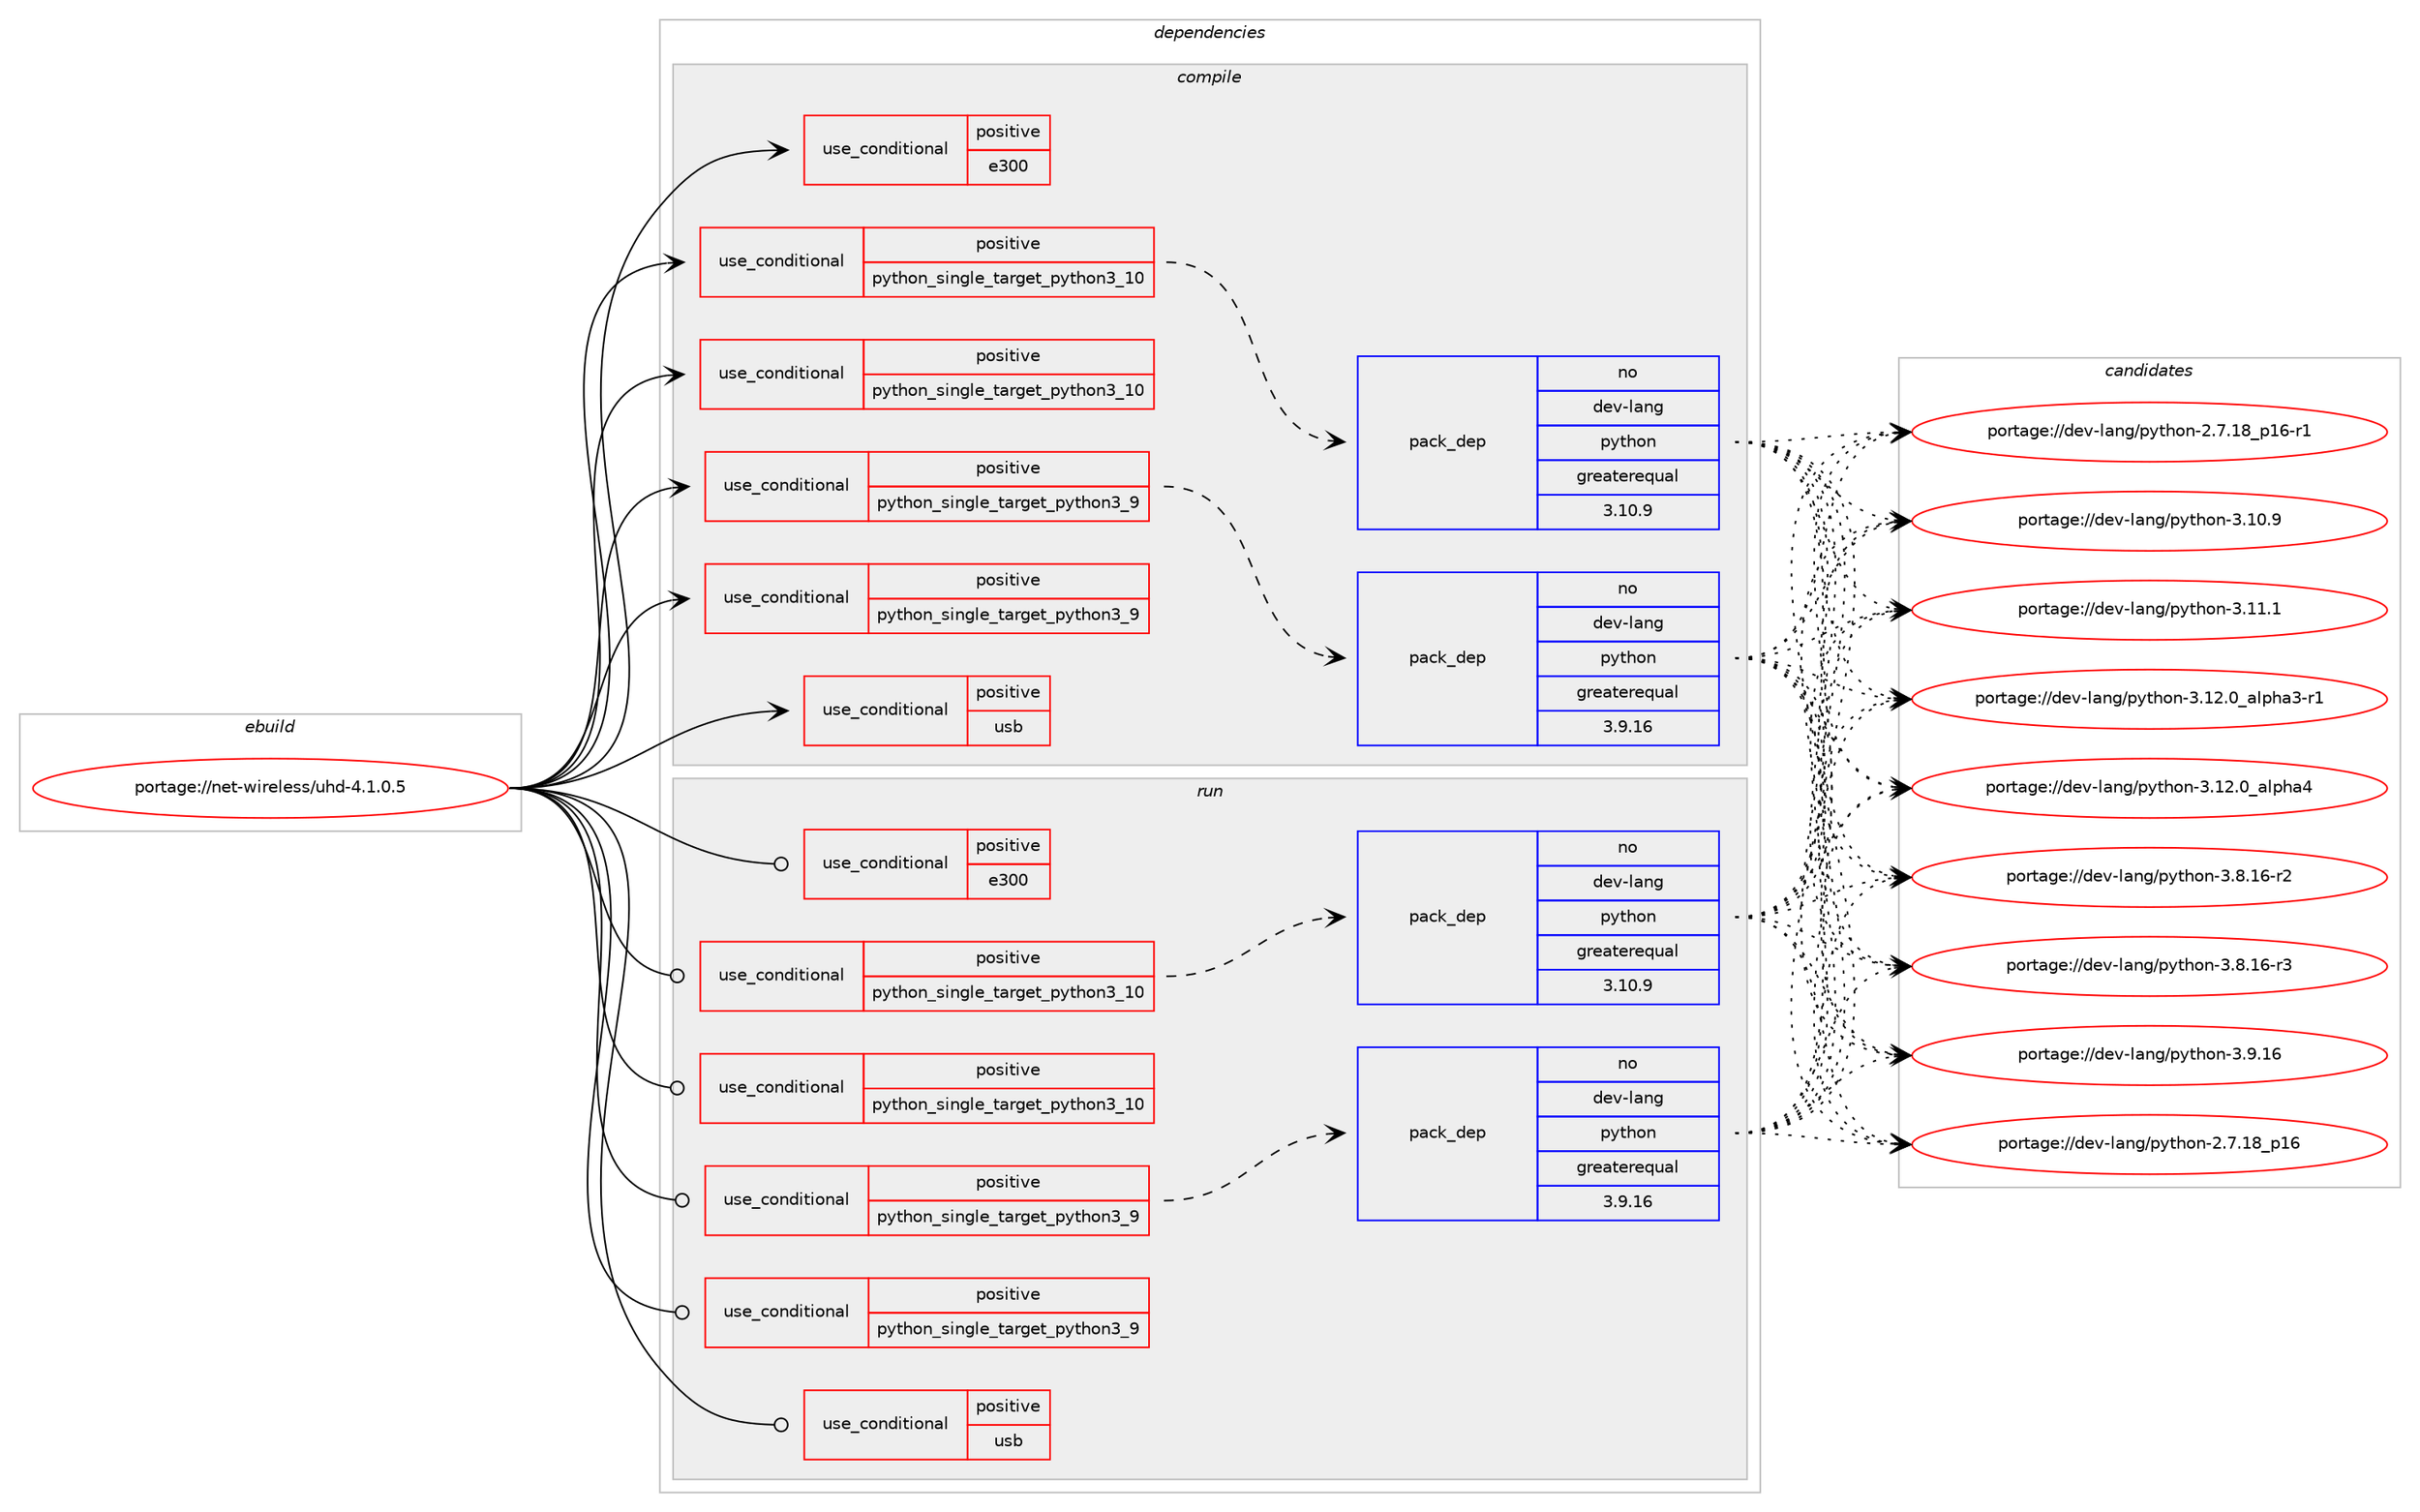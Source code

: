 digraph prolog {

# *************
# Graph options
# *************

newrank=true;
concentrate=true;
compound=true;
graph [rankdir=LR,fontname=Helvetica,fontsize=10,ranksep=1.5];#, ranksep=2.5, nodesep=0.2];
edge  [arrowhead=vee];
node  [fontname=Helvetica,fontsize=10];

# **********
# The ebuild
# **********

subgraph cluster_leftcol {
color=gray;
rank=same;
label=<<i>ebuild</i>>;
id [label="portage://net-wireless/uhd-4.1.0.5", color=red, width=4, href="../net-wireless/uhd-4.1.0.5.svg"];
}

# ****************
# The dependencies
# ****************

subgraph cluster_midcol {
color=gray;
label=<<i>dependencies</i>>;
subgraph cluster_compile {
fillcolor="#eeeeee";
style=filled;
label=<<i>compile</i>>;
subgraph cond932 {
dependency1479 [label=<<TABLE BORDER="0" CELLBORDER="1" CELLSPACING="0" CELLPADDING="4"><TR><TD ROWSPAN="3" CELLPADDING="10">use_conditional</TD></TR><TR><TD>positive</TD></TR><TR><TD>e300</TD></TR></TABLE>>, shape=none, color=red];
# *** BEGIN UNKNOWN DEPENDENCY TYPE (TODO) ***
# dependency1479 -> package_dependency(portage://net-wireless/uhd-4.1.0.5,install,no,virtual,udev,none,[,,],[],[])
# *** END UNKNOWN DEPENDENCY TYPE (TODO) ***

}
id:e -> dependency1479:w [weight=20,style="solid",arrowhead="vee"];
subgraph cond933 {
dependency1480 [label=<<TABLE BORDER="0" CELLBORDER="1" CELLSPACING="0" CELLPADDING="4"><TR><TD ROWSPAN="3" CELLPADDING="10">use_conditional</TD></TR><TR><TD>positive</TD></TR><TR><TD>python_single_target_python3_10</TD></TR></TABLE>>, shape=none, color=red];
subgraph pack517 {
dependency1481 [label=<<TABLE BORDER="0" CELLBORDER="1" CELLSPACING="0" CELLPADDING="4" WIDTH="220"><TR><TD ROWSPAN="6" CELLPADDING="30">pack_dep</TD></TR><TR><TD WIDTH="110">no</TD></TR><TR><TD>dev-lang</TD></TR><TR><TD>python</TD></TR><TR><TD>greaterequal</TD></TR><TR><TD>3.10.9</TD></TR></TABLE>>, shape=none, color=blue];
}
dependency1480:e -> dependency1481:w [weight=20,style="dashed",arrowhead="vee"];
}
id:e -> dependency1480:w [weight=20,style="solid",arrowhead="vee"];
subgraph cond934 {
dependency1482 [label=<<TABLE BORDER="0" CELLBORDER="1" CELLSPACING="0" CELLPADDING="4"><TR><TD ROWSPAN="3" CELLPADDING="10">use_conditional</TD></TR><TR><TD>positive</TD></TR><TR><TD>python_single_target_python3_10</TD></TR></TABLE>>, shape=none, color=red];
# *** BEGIN UNKNOWN DEPENDENCY TYPE (TODO) ***
# dependency1482 -> package_dependency(portage://net-wireless/uhd-4.1.0.5,install,no,dev-python,numpy,none,[,,],[],[use(enable(python_targets_python3_10),negative)])
# *** END UNKNOWN DEPENDENCY TYPE (TODO) ***

# *** BEGIN UNKNOWN DEPENDENCY TYPE (TODO) ***
# dependency1482 -> package_dependency(portage://net-wireless/uhd-4.1.0.5,install,no,dev-python,requests,none,[,,],[],[use(enable(python_targets_python3_10),negative)])
# *** END UNKNOWN DEPENDENCY TYPE (TODO) ***

}
id:e -> dependency1482:w [weight=20,style="solid",arrowhead="vee"];
subgraph cond935 {
dependency1483 [label=<<TABLE BORDER="0" CELLBORDER="1" CELLSPACING="0" CELLPADDING="4"><TR><TD ROWSPAN="3" CELLPADDING="10">use_conditional</TD></TR><TR><TD>positive</TD></TR><TR><TD>python_single_target_python3_9</TD></TR></TABLE>>, shape=none, color=red];
subgraph pack518 {
dependency1484 [label=<<TABLE BORDER="0" CELLBORDER="1" CELLSPACING="0" CELLPADDING="4" WIDTH="220"><TR><TD ROWSPAN="6" CELLPADDING="30">pack_dep</TD></TR><TR><TD WIDTH="110">no</TD></TR><TR><TD>dev-lang</TD></TR><TR><TD>python</TD></TR><TR><TD>greaterequal</TD></TR><TR><TD>3.9.16</TD></TR></TABLE>>, shape=none, color=blue];
}
dependency1483:e -> dependency1484:w [weight=20,style="dashed",arrowhead="vee"];
}
id:e -> dependency1483:w [weight=20,style="solid",arrowhead="vee"];
subgraph cond936 {
dependency1485 [label=<<TABLE BORDER="0" CELLBORDER="1" CELLSPACING="0" CELLPADDING="4"><TR><TD ROWSPAN="3" CELLPADDING="10">use_conditional</TD></TR><TR><TD>positive</TD></TR><TR><TD>python_single_target_python3_9</TD></TR></TABLE>>, shape=none, color=red];
# *** BEGIN UNKNOWN DEPENDENCY TYPE (TODO) ***
# dependency1485 -> package_dependency(portage://net-wireless/uhd-4.1.0.5,install,no,dev-python,numpy,none,[,,],[],[use(enable(python_targets_python3_9),negative)])
# *** END UNKNOWN DEPENDENCY TYPE (TODO) ***

# *** BEGIN UNKNOWN DEPENDENCY TYPE (TODO) ***
# dependency1485 -> package_dependency(portage://net-wireless/uhd-4.1.0.5,install,no,dev-python,requests,none,[,,],[],[use(enable(python_targets_python3_9),negative)])
# *** END UNKNOWN DEPENDENCY TYPE (TODO) ***

}
id:e -> dependency1485:w [weight=20,style="solid",arrowhead="vee"];
subgraph cond937 {
dependency1486 [label=<<TABLE BORDER="0" CELLBORDER="1" CELLSPACING="0" CELLPADDING="4"><TR><TD ROWSPAN="3" CELLPADDING="10">use_conditional</TD></TR><TR><TD>positive</TD></TR><TR><TD>usb</TD></TR></TABLE>>, shape=none, color=red];
# *** BEGIN UNKNOWN DEPENDENCY TYPE (TODO) ***
# dependency1486 -> package_dependency(portage://net-wireless/uhd-4.1.0.5,install,no,virtual,libusb,none,[,,],[slot(1)],[])
# *** END UNKNOWN DEPENDENCY TYPE (TODO) ***

}
id:e -> dependency1486:w [weight=20,style="solid",arrowhead="vee"];
# *** BEGIN UNKNOWN DEPENDENCY TYPE (TODO) ***
# id -> package_dependency(portage://net-wireless/uhd-4.1.0.5,install,no,dev-libs,boost,none,[,,],any_same_slot,[])
# *** END UNKNOWN DEPENDENCY TYPE (TODO) ***

# *** BEGIN UNKNOWN DEPENDENCY TYPE (TODO) ***
# id -> package_dependency(portage://net-wireless/uhd-4.1.0.5,install,no,sys-libs,ncurses,none,[,,],[slot(0),equal],[])
# *** END UNKNOWN DEPENDENCY TYPE (TODO) ***

}
subgraph cluster_compileandrun {
fillcolor="#eeeeee";
style=filled;
label=<<i>compile and run</i>>;
}
subgraph cluster_run {
fillcolor="#eeeeee";
style=filled;
label=<<i>run</i>>;
subgraph cond938 {
dependency1487 [label=<<TABLE BORDER="0" CELLBORDER="1" CELLSPACING="0" CELLPADDING="4"><TR><TD ROWSPAN="3" CELLPADDING="10">use_conditional</TD></TR><TR><TD>positive</TD></TR><TR><TD>e300</TD></TR></TABLE>>, shape=none, color=red];
# *** BEGIN UNKNOWN DEPENDENCY TYPE (TODO) ***
# dependency1487 -> package_dependency(portage://net-wireless/uhd-4.1.0.5,run,no,virtual,udev,none,[,,],[],[])
# *** END UNKNOWN DEPENDENCY TYPE (TODO) ***

}
id:e -> dependency1487:w [weight=20,style="solid",arrowhead="odot"];
subgraph cond939 {
dependency1488 [label=<<TABLE BORDER="0" CELLBORDER="1" CELLSPACING="0" CELLPADDING="4"><TR><TD ROWSPAN="3" CELLPADDING="10">use_conditional</TD></TR><TR><TD>positive</TD></TR><TR><TD>python_single_target_python3_10</TD></TR></TABLE>>, shape=none, color=red];
subgraph pack519 {
dependency1489 [label=<<TABLE BORDER="0" CELLBORDER="1" CELLSPACING="0" CELLPADDING="4" WIDTH="220"><TR><TD ROWSPAN="6" CELLPADDING="30">pack_dep</TD></TR><TR><TD WIDTH="110">no</TD></TR><TR><TD>dev-lang</TD></TR><TR><TD>python</TD></TR><TR><TD>greaterequal</TD></TR><TR><TD>3.10.9</TD></TR></TABLE>>, shape=none, color=blue];
}
dependency1488:e -> dependency1489:w [weight=20,style="dashed",arrowhead="vee"];
}
id:e -> dependency1488:w [weight=20,style="solid",arrowhead="odot"];
subgraph cond940 {
dependency1490 [label=<<TABLE BORDER="0" CELLBORDER="1" CELLSPACING="0" CELLPADDING="4"><TR><TD ROWSPAN="3" CELLPADDING="10">use_conditional</TD></TR><TR><TD>positive</TD></TR><TR><TD>python_single_target_python3_10</TD></TR></TABLE>>, shape=none, color=red];
# *** BEGIN UNKNOWN DEPENDENCY TYPE (TODO) ***
# dependency1490 -> package_dependency(portage://net-wireless/uhd-4.1.0.5,run,no,dev-python,numpy,none,[,,],[],[use(enable(python_targets_python3_10),negative)])
# *** END UNKNOWN DEPENDENCY TYPE (TODO) ***

# *** BEGIN UNKNOWN DEPENDENCY TYPE (TODO) ***
# dependency1490 -> package_dependency(portage://net-wireless/uhd-4.1.0.5,run,no,dev-python,requests,none,[,,],[],[use(enable(python_targets_python3_10),negative)])
# *** END UNKNOWN DEPENDENCY TYPE (TODO) ***

}
id:e -> dependency1490:w [weight=20,style="solid",arrowhead="odot"];
subgraph cond941 {
dependency1491 [label=<<TABLE BORDER="0" CELLBORDER="1" CELLSPACING="0" CELLPADDING="4"><TR><TD ROWSPAN="3" CELLPADDING="10">use_conditional</TD></TR><TR><TD>positive</TD></TR><TR><TD>python_single_target_python3_9</TD></TR></TABLE>>, shape=none, color=red];
subgraph pack520 {
dependency1492 [label=<<TABLE BORDER="0" CELLBORDER="1" CELLSPACING="0" CELLPADDING="4" WIDTH="220"><TR><TD ROWSPAN="6" CELLPADDING="30">pack_dep</TD></TR><TR><TD WIDTH="110">no</TD></TR><TR><TD>dev-lang</TD></TR><TR><TD>python</TD></TR><TR><TD>greaterequal</TD></TR><TR><TD>3.9.16</TD></TR></TABLE>>, shape=none, color=blue];
}
dependency1491:e -> dependency1492:w [weight=20,style="dashed",arrowhead="vee"];
}
id:e -> dependency1491:w [weight=20,style="solid",arrowhead="odot"];
subgraph cond942 {
dependency1493 [label=<<TABLE BORDER="0" CELLBORDER="1" CELLSPACING="0" CELLPADDING="4"><TR><TD ROWSPAN="3" CELLPADDING="10">use_conditional</TD></TR><TR><TD>positive</TD></TR><TR><TD>python_single_target_python3_9</TD></TR></TABLE>>, shape=none, color=red];
# *** BEGIN UNKNOWN DEPENDENCY TYPE (TODO) ***
# dependency1493 -> package_dependency(portage://net-wireless/uhd-4.1.0.5,run,no,dev-python,numpy,none,[,,],[],[use(enable(python_targets_python3_9),negative)])
# *** END UNKNOWN DEPENDENCY TYPE (TODO) ***

# *** BEGIN UNKNOWN DEPENDENCY TYPE (TODO) ***
# dependency1493 -> package_dependency(portage://net-wireless/uhd-4.1.0.5,run,no,dev-python,requests,none,[,,],[],[use(enable(python_targets_python3_9),negative)])
# *** END UNKNOWN DEPENDENCY TYPE (TODO) ***

}
id:e -> dependency1493:w [weight=20,style="solid",arrowhead="odot"];
subgraph cond943 {
dependency1494 [label=<<TABLE BORDER="0" CELLBORDER="1" CELLSPACING="0" CELLPADDING="4"><TR><TD ROWSPAN="3" CELLPADDING="10">use_conditional</TD></TR><TR><TD>positive</TD></TR><TR><TD>usb</TD></TR></TABLE>>, shape=none, color=red];
# *** BEGIN UNKNOWN DEPENDENCY TYPE (TODO) ***
# dependency1494 -> package_dependency(portage://net-wireless/uhd-4.1.0.5,run,no,virtual,libusb,none,[,,],[slot(1)],[])
# *** END UNKNOWN DEPENDENCY TYPE (TODO) ***

}
id:e -> dependency1494:w [weight=20,style="solid",arrowhead="odot"];
# *** BEGIN UNKNOWN DEPENDENCY TYPE (TODO) ***
# id -> package_dependency(portage://net-wireless/uhd-4.1.0.5,run,no,dev-libs,boost,none,[,,],any_same_slot,[])
# *** END UNKNOWN DEPENDENCY TYPE (TODO) ***

# *** BEGIN UNKNOWN DEPENDENCY TYPE (TODO) ***
# id -> package_dependency(portage://net-wireless/uhd-4.1.0.5,run,no,sys-libs,ncurses,none,[,,],[slot(0),equal],[])
# *** END UNKNOWN DEPENDENCY TYPE (TODO) ***

}
}

# **************
# The candidates
# **************

subgraph cluster_choices {
rank=same;
color=gray;
label=<<i>candidates</i>>;

subgraph choice517 {
color=black;
nodesep=1;
choice10010111845108971101034711212111610411111045504655464956951124954 [label="portage://dev-lang/python-2.7.18_p16", color=red, width=4,href="../dev-lang/python-2.7.18_p16.svg"];
choice100101118451089711010347112121116104111110455046554649569511249544511449 [label="portage://dev-lang/python-2.7.18_p16-r1", color=red, width=4,href="../dev-lang/python-2.7.18_p16-r1.svg"];
choice10010111845108971101034711212111610411111045514649484657 [label="portage://dev-lang/python-3.10.9", color=red, width=4,href="../dev-lang/python-3.10.9.svg"];
choice10010111845108971101034711212111610411111045514649494649 [label="portage://dev-lang/python-3.11.1", color=red, width=4,href="../dev-lang/python-3.11.1.svg"];
choice10010111845108971101034711212111610411111045514649504648959710811210497514511449 [label="portage://dev-lang/python-3.12.0_alpha3-r1", color=red, width=4,href="../dev-lang/python-3.12.0_alpha3-r1.svg"];
choice1001011184510897110103471121211161041111104551464950464895971081121049752 [label="portage://dev-lang/python-3.12.0_alpha4", color=red, width=4,href="../dev-lang/python-3.12.0_alpha4.svg"];
choice100101118451089711010347112121116104111110455146564649544511450 [label="portage://dev-lang/python-3.8.16-r2", color=red, width=4,href="../dev-lang/python-3.8.16-r2.svg"];
choice100101118451089711010347112121116104111110455146564649544511451 [label="portage://dev-lang/python-3.8.16-r3", color=red, width=4,href="../dev-lang/python-3.8.16-r3.svg"];
choice10010111845108971101034711212111610411111045514657464954 [label="portage://dev-lang/python-3.9.16", color=red, width=4,href="../dev-lang/python-3.9.16.svg"];
dependency1481:e -> choice10010111845108971101034711212111610411111045504655464956951124954:w [style=dotted,weight="100"];
dependency1481:e -> choice100101118451089711010347112121116104111110455046554649569511249544511449:w [style=dotted,weight="100"];
dependency1481:e -> choice10010111845108971101034711212111610411111045514649484657:w [style=dotted,weight="100"];
dependency1481:e -> choice10010111845108971101034711212111610411111045514649494649:w [style=dotted,weight="100"];
dependency1481:e -> choice10010111845108971101034711212111610411111045514649504648959710811210497514511449:w [style=dotted,weight="100"];
dependency1481:e -> choice1001011184510897110103471121211161041111104551464950464895971081121049752:w [style=dotted,weight="100"];
dependency1481:e -> choice100101118451089711010347112121116104111110455146564649544511450:w [style=dotted,weight="100"];
dependency1481:e -> choice100101118451089711010347112121116104111110455146564649544511451:w [style=dotted,weight="100"];
dependency1481:e -> choice10010111845108971101034711212111610411111045514657464954:w [style=dotted,weight="100"];
}
subgraph choice518 {
color=black;
nodesep=1;
choice10010111845108971101034711212111610411111045504655464956951124954 [label="portage://dev-lang/python-2.7.18_p16", color=red, width=4,href="../dev-lang/python-2.7.18_p16.svg"];
choice100101118451089711010347112121116104111110455046554649569511249544511449 [label="portage://dev-lang/python-2.7.18_p16-r1", color=red, width=4,href="../dev-lang/python-2.7.18_p16-r1.svg"];
choice10010111845108971101034711212111610411111045514649484657 [label="portage://dev-lang/python-3.10.9", color=red, width=4,href="../dev-lang/python-3.10.9.svg"];
choice10010111845108971101034711212111610411111045514649494649 [label="portage://dev-lang/python-3.11.1", color=red, width=4,href="../dev-lang/python-3.11.1.svg"];
choice10010111845108971101034711212111610411111045514649504648959710811210497514511449 [label="portage://dev-lang/python-3.12.0_alpha3-r1", color=red, width=4,href="../dev-lang/python-3.12.0_alpha3-r1.svg"];
choice1001011184510897110103471121211161041111104551464950464895971081121049752 [label="portage://dev-lang/python-3.12.0_alpha4", color=red, width=4,href="../dev-lang/python-3.12.0_alpha4.svg"];
choice100101118451089711010347112121116104111110455146564649544511450 [label="portage://dev-lang/python-3.8.16-r2", color=red, width=4,href="../dev-lang/python-3.8.16-r2.svg"];
choice100101118451089711010347112121116104111110455146564649544511451 [label="portage://dev-lang/python-3.8.16-r3", color=red, width=4,href="../dev-lang/python-3.8.16-r3.svg"];
choice10010111845108971101034711212111610411111045514657464954 [label="portage://dev-lang/python-3.9.16", color=red, width=4,href="../dev-lang/python-3.9.16.svg"];
dependency1484:e -> choice10010111845108971101034711212111610411111045504655464956951124954:w [style=dotted,weight="100"];
dependency1484:e -> choice100101118451089711010347112121116104111110455046554649569511249544511449:w [style=dotted,weight="100"];
dependency1484:e -> choice10010111845108971101034711212111610411111045514649484657:w [style=dotted,weight="100"];
dependency1484:e -> choice10010111845108971101034711212111610411111045514649494649:w [style=dotted,weight="100"];
dependency1484:e -> choice10010111845108971101034711212111610411111045514649504648959710811210497514511449:w [style=dotted,weight="100"];
dependency1484:e -> choice1001011184510897110103471121211161041111104551464950464895971081121049752:w [style=dotted,weight="100"];
dependency1484:e -> choice100101118451089711010347112121116104111110455146564649544511450:w [style=dotted,weight="100"];
dependency1484:e -> choice100101118451089711010347112121116104111110455146564649544511451:w [style=dotted,weight="100"];
dependency1484:e -> choice10010111845108971101034711212111610411111045514657464954:w [style=dotted,weight="100"];
}
subgraph choice519 {
color=black;
nodesep=1;
choice10010111845108971101034711212111610411111045504655464956951124954 [label="portage://dev-lang/python-2.7.18_p16", color=red, width=4,href="../dev-lang/python-2.7.18_p16.svg"];
choice100101118451089711010347112121116104111110455046554649569511249544511449 [label="portage://dev-lang/python-2.7.18_p16-r1", color=red, width=4,href="../dev-lang/python-2.7.18_p16-r1.svg"];
choice10010111845108971101034711212111610411111045514649484657 [label="portage://dev-lang/python-3.10.9", color=red, width=4,href="../dev-lang/python-3.10.9.svg"];
choice10010111845108971101034711212111610411111045514649494649 [label="portage://dev-lang/python-3.11.1", color=red, width=4,href="../dev-lang/python-3.11.1.svg"];
choice10010111845108971101034711212111610411111045514649504648959710811210497514511449 [label="portage://dev-lang/python-3.12.0_alpha3-r1", color=red, width=4,href="../dev-lang/python-3.12.0_alpha3-r1.svg"];
choice1001011184510897110103471121211161041111104551464950464895971081121049752 [label="portage://dev-lang/python-3.12.0_alpha4", color=red, width=4,href="../dev-lang/python-3.12.0_alpha4.svg"];
choice100101118451089711010347112121116104111110455146564649544511450 [label="portage://dev-lang/python-3.8.16-r2", color=red, width=4,href="../dev-lang/python-3.8.16-r2.svg"];
choice100101118451089711010347112121116104111110455146564649544511451 [label="portage://dev-lang/python-3.8.16-r3", color=red, width=4,href="../dev-lang/python-3.8.16-r3.svg"];
choice10010111845108971101034711212111610411111045514657464954 [label="portage://dev-lang/python-3.9.16", color=red, width=4,href="../dev-lang/python-3.9.16.svg"];
dependency1489:e -> choice10010111845108971101034711212111610411111045504655464956951124954:w [style=dotted,weight="100"];
dependency1489:e -> choice100101118451089711010347112121116104111110455046554649569511249544511449:w [style=dotted,weight="100"];
dependency1489:e -> choice10010111845108971101034711212111610411111045514649484657:w [style=dotted,weight="100"];
dependency1489:e -> choice10010111845108971101034711212111610411111045514649494649:w [style=dotted,weight="100"];
dependency1489:e -> choice10010111845108971101034711212111610411111045514649504648959710811210497514511449:w [style=dotted,weight="100"];
dependency1489:e -> choice1001011184510897110103471121211161041111104551464950464895971081121049752:w [style=dotted,weight="100"];
dependency1489:e -> choice100101118451089711010347112121116104111110455146564649544511450:w [style=dotted,weight="100"];
dependency1489:e -> choice100101118451089711010347112121116104111110455146564649544511451:w [style=dotted,weight="100"];
dependency1489:e -> choice10010111845108971101034711212111610411111045514657464954:w [style=dotted,weight="100"];
}
subgraph choice520 {
color=black;
nodesep=1;
choice10010111845108971101034711212111610411111045504655464956951124954 [label="portage://dev-lang/python-2.7.18_p16", color=red, width=4,href="../dev-lang/python-2.7.18_p16.svg"];
choice100101118451089711010347112121116104111110455046554649569511249544511449 [label="portage://dev-lang/python-2.7.18_p16-r1", color=red, width=4,href="../dev-lang/python-2.7.18_p16-r1.svg"];
choice10010111845108971101034711212111610411111045514649484657 [label="portage://dev-lang/python-3.10.9", color=red, width=4,href="../dev-lang/python-3.10.9.svg"];
choice10010111845108971101034711212111610411111045514649494649 [label="portage://dev-lang/python-3.11.1", color=red, width=4,href="../dev-lang/python-3.11.1.svg"];
choice10010111845108971101034711212111610411111045514649504648959710811210497514511449 [label="portage://dev-lang/python-3.12.0_alpha3-r1", color=red, width=4,href="../dev-lang/python-3.12.0_alpha3-r1.svg"];
choice1001011184510897110103471121211161041111104551464950464895971081121049752 [label="portage://dev-lang/python-3.12.0_alpha4", color=red, width=4,href="../dev-lang/python-3.12.0_alpha4.svg"];
choice100101118451089711010347112121116104111110455146564649544511450 [label="portage://dev-lang/python-3.8.16-r2", color=red, width=4,href="../dev-lang/python-3.8.16-r2.svg"];
choice100101118451089711010347112121116104111110455146564649544511451 [label="portage://dev-lang/python-3.8.16-r3", color=red, width=4,href="../dev-lang/python-3.8.16-r3.svg"];
choice10010111845108971101034711212111610411111045514657464954 [label="portage://dev-lang/python-3.9.16", color=red, width=4,href="../dev-lang/python-3.9.16.svg"];
dependency1492:e -> choice10010111845108971101034711212111610411111045504655464956951124954:w [style=dotted,weight="100"];
dependency1492:e -> choice100101118451089711010347112121116104111110455046554649569511249544511449:w [style=dotted,weight="100"];
dependency1492:e -> choice10010111845108971101034711212111610411111045514649484657:w [style=dotted,weight="100"];
dependency1492:e -> choice10010111845108971101034711212111610411111045514649494649:w [style=dotted,weight="100"];
dependency1492:e -> choice10010111845108971101034711212111610411111045514649504648959710811210497514511449:w [style=dotted,weight="100"];
dependency1492:e -> choice1001011184510897110103471121211161041111104551464950464895971081121049752:w [style=dotted,weight="100"];
dependency1492:e -> choice100101118451089711010347112121116104111110455146564649544511450:w [style=dotted,weight="100"];
dependency1492:e -> choice100101118451089711010347112121116104111110455146564649544511451:w [style=dotted,weight="100"];
dependency1492:e -> choice10010111845108971101034711212111610411111045514657464954:w [style=dotted,weight="100"];
}
}

}
